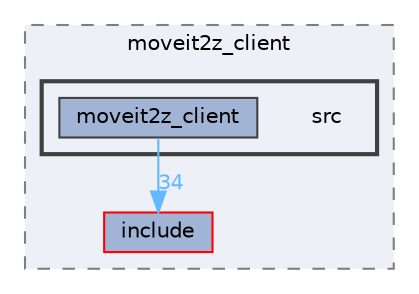 digraph "smacc2_client_library/moveit2z_client/src"
{
 // LATEX_PDF_SIZE
  bgcolor="transparent";
  edge [fontname=Helvetica,fontsize=10,labelfontname=Helvetica,labelfontsize=10];
  node [fontname=Helvetica,fontsize=10,shape=box,height=0.2,width=0.4];
  compound=true
  subgraph clusterdir_8ee9a8b026bb6f4f6b56641451aecef5 {
    graph [ bgcolor="#edf0f7", pencolor="grey50", label="moveit2z_client", fontname=Helvetica,fontsize=10 style="filled,dashed", URL="dir_8ee9a8b026bb6f4f6b56641451aecef5.html",tooltip=""]
  dir_60829613eb78c367bb39cf6bccb6afeb [label="include", fillcolor="#a2b4d6", color="red", style="filled", URL="dir_60829613eb78c367bb39cf6bccb6afeb.html",tooltip=""];
  subgraph clusterdir_649f158068acea9e91bfe482f9fcfe47 {
    graph [ bgcolor="#edf0f7", pencolor="grey25", label="", fontname=Helvetica,fontsize=10 style="filled,bold", URL="dir_649f158068acea9e91bfe482f9fcfe47.html",tooltip=""]
    dir_649f158068acea9e91bfe482f9fcfe47 [shape=plaintext, label="src"];
  dir_42e1d0c89e89a86871e44ca0a8e5f8f4 [label="moveit2z_client", fillcolor="#a2b4d6", color="grey25", style="filled", URL="dir_42e1d0c89e89a86871e44ca0a8e5f8f4.html",tooltip=""];
  }
  }
  dir_42e1d0c89e89a86871e44ca0a8e5f8f4->dir_60829613eb78c367bb39cf6bccb6afeb [headlabel="34", labeldistance=1.5 headhref="dir_000077_000049.html" color="steelblue1" fontcolor="steelblue1"];
}
